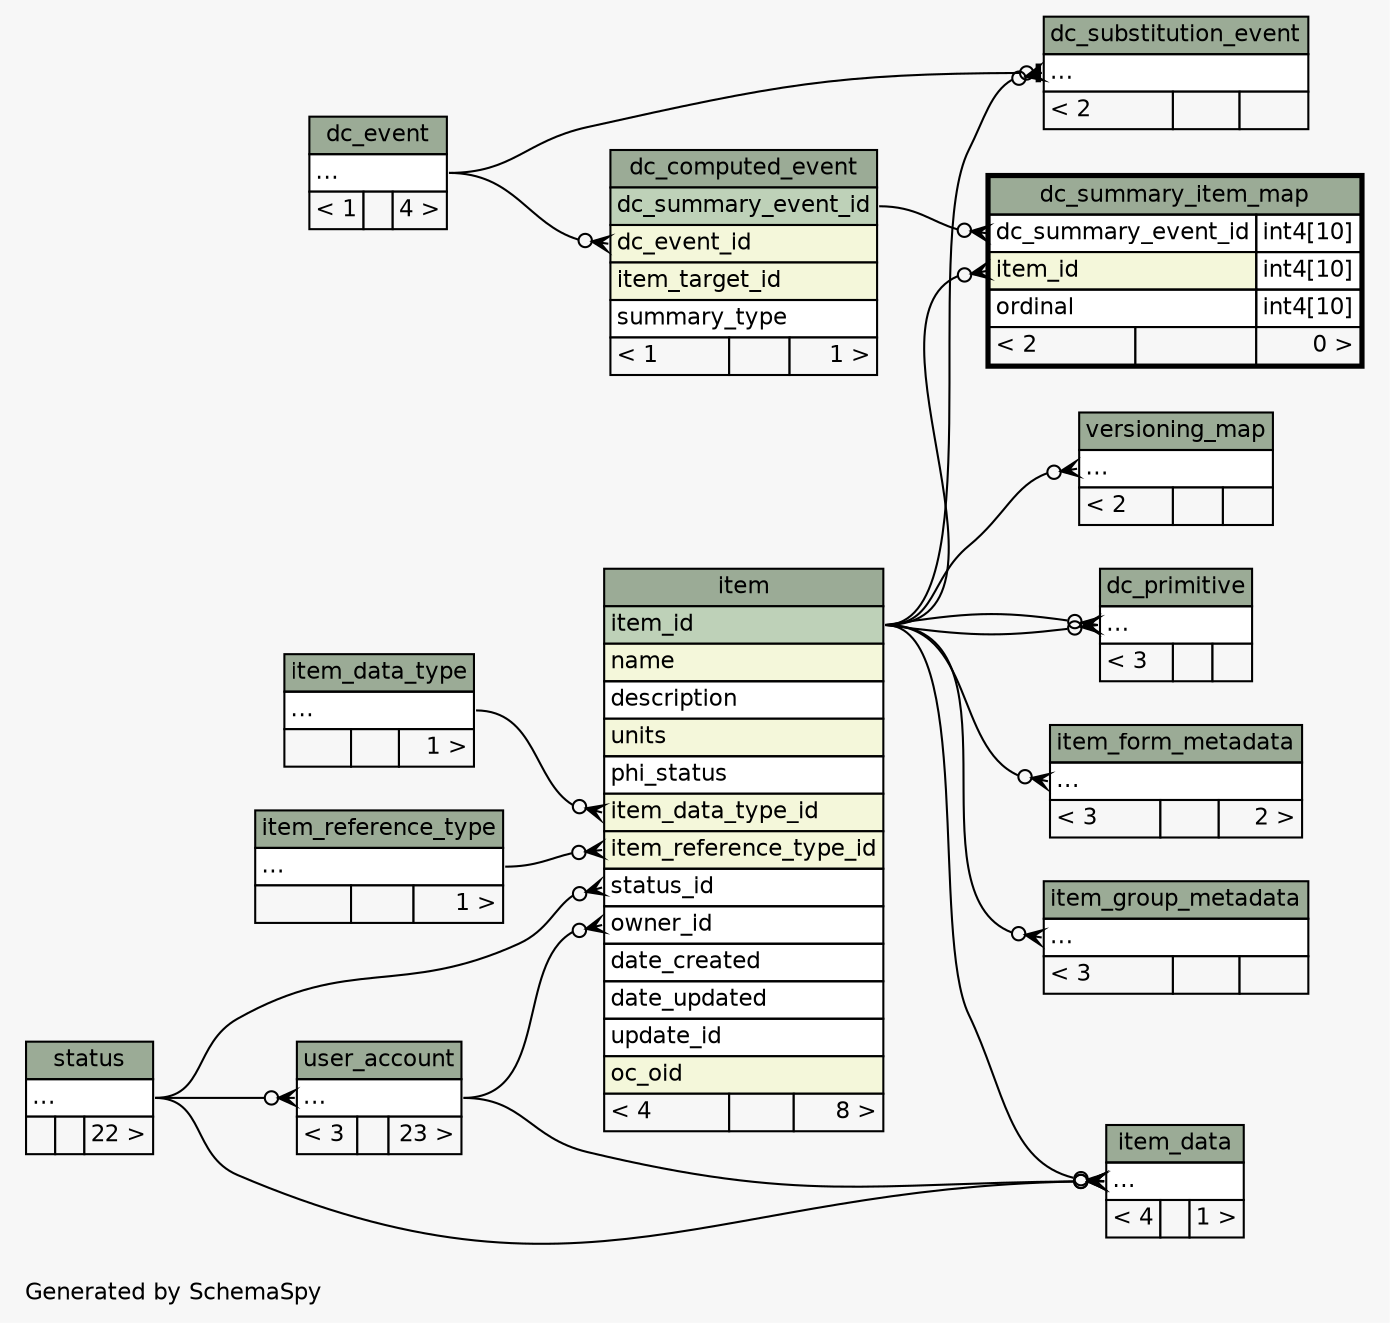 // dot 2.28.0 on Windows Vista 6.0
// SchemaSpy rev 590
digraph "twoDegreesRelationshipsDiagram" {
  graph [
    rankdir="RL"
    bgcolor="#f7f7f7"
    label="\nGenerated by SchemaSpy"
    labeljust="l"
    nodesep="0.18"
    ranksep="0.46"
    fontname="Helvetica"
    fontsize="11"
  ];
  node [
    fontname="Helvetica"
    fontsize="11"
    shape="plaintext"
  ];
  edge [
    arrowsize="0.8"
  ];
  "dc_computed_event":"dc_event_id":w -> "dc_event":"elipses":e [arrowhead=none dir=back arrowtail=crowodot];
  "dc_primitive":"elipses":w -> "item":"item_id":e [arrowhead=none dir=back arrowtail=crowodot];
  "dc_primitive":"elipses":w -> "item":"item_id":e [arrowhead=none dir=back arrowtail=crowodot];
  "dc_substitution_event":"elipses":w -> "dc_event":"elipses":e [arrowhead=none dir=back arrowtail=teeodot];
  "dc_substitution_event":"elipses":w -> "item":"item_id":e [arrowhead=none dir=back arrowtail=crowodot];
  "dc_summary_item_map":"dc_summary_event_id":w -> "dc_computed_event":"dc_summary_event_id":e [arrowhead=none dir=back arrowtail=crowodot];
  "dc_summary_item_map":"item_id":w -> "item":"item_id":e [arrowhead=none dir=back arrowtail=crowodot];
  "item":"item_data_type_id":w -> "item_data_type":"elipses":e [arrowhead=none dir=back arrowtail=crowodot];
  "item":"item_reference_type_id":w -> "item_reference_type":"elipses":e [arrowhead=none dir=back arrowtail=crowodot];
  "item":"owner_id":w -> "user_account":"elipses":e [arrowhead=none dir=back arrowtail=crowodot];
  "item":"status_id":w -> "status":"elipses":e [arrowhead=none dir=back arrowtail=crowodot];
  "item_data":"elipses":w -> "item":"item_id":e [arrowhead=none dir=back arrowtail=crowodot];
  "item_data":"elipses":w -> "user_account":"elipses":e [arrowhead=none dir=back arrowtail=crowodot];
  "item_data":"elipses":w -> "status":"elipses":e [arrowhead=none dir=back arrowtail=crowodot];
  "item_form_metadata":"elipses":w -> "item":"item_id":e [arrowhead=none dir=back arrowtail=crowodot];
  "item_group_metadata":"elipses":w -> "item":"item_id":e [arrowhead=none dir=back arrowtail=crowodot];
  "user_account":"elipses":w -> "status":"elipses":e [arrowhead=none dir=back arrowtail=crowodot];
  "versioning_map":"elipses":w -> "item":"item_id":e [arrowhead=none dir=back arrowtail=crowodot];
  "dc_computed_event" [
    label=<
    <TABLE BORDER="0" CELLBORDER="1" CELLSPACING="0" BGCOLOR="#ffffff">
      <TR><TD COLSPAN="3" BGCOLOR="#9bab96" ALIGN="CENTER">dc_computed_event</TD></TR>
      <TR><TD PORT="dc_summary_event_id" COLSPAN="3" BGCOLOR="#bed1b8" ALIGN="LEFT">dc_summary_event_id</TD></TR>
      <TR><TD PORT="dc_event_id" COLSPAN="3" BGCOLOR="#f4f7da" ALIGN="LEFT">dc_event_id</TD></TR>
      <TR><TD PORT="item_target_id" COLSPAN="3" BGCOLOR="#f4f7da" ALIGN="LEFT">item_target_id</TD></TR>
      <TR><TD PORT="summary_type" COLSPAN="3" ALIGN="LEFT">summary_type</TD></TR>
      <TR><TD ALIGN="LEFT" BGCOLOR="#f7f7f7">&lt; 1</TD><TD ALIGN="RIGHT" BGCOLOR="#f7f7f7">  </TD><TD ALIGN="RIGHT" BGCOLOR="#f7f7f7">1 &gt;</TD></TR>
    </TABLE>>
    URL="dc_computed_event.html"
    tooltip="dc_computed_event"
  ];
  "dc_event" [
    label=<
    <TABLE BORDER="0" CELLBORDER="1" CELLSPACING="0" BGCOLOR="#ffffff">
      <TR><TD COLSPAN="3" BGCOLOR="#9bab96" ALIGN="CENTER">dc_event</TD></TR>
      <TR><TD PORT="elipses" COLSPAN="3" ALIGN="LEFT">...</TD></TR>
      <TR><TD ALIGN="LEFT" BGCOLOR="#f7f7f7">&lt; 1</TD><TD ALIGN="RIGHT" BGCOLOR="#f7f7f7">  </TD><TD ALIGN="RIGHT" BGCOLOR="#f7f7f7">4 &gt;</TD></TR>
    </TABLE>>
    URL="dc_event.html"
    tooltip="dc_event"
  ];
  "dc_primitive" [
    label=<
    <TABLE BORDER="0" CELLBORDER="1" CELLSPACING="0" BGCOLOR="#ffffff">
      <TR><TD COLSPAN="3" BGCOLOR="#9bab96" ALIGN="CENTER">dc_primitive</TD></TR>
      <TR><TD PORT="elipses" COLSPAN="3" ALIGN="LEFT">...</TD></TR>
      <TR><TD ALIGN="LEFT" BGCOLOR="#f7f7f7">&lt; 3</TD><TD ALIGN="RIGHT" BGCOLOR="#f7f7f7">  </TD><TD ALIGN="RIGHT" BGCOLOR="#f7f7f7">  </TD></TR>
    </TABLE>>
    URL="dc_primitive.html"
    tooltip="dc_primitive"
  ];
  "dc_substitution_event" [
    label=<
    <TABLE BORDER="0" CELLBORDER="1" CELLSPACING="0" BGCOLOR="#ffffff">
      <TR><TD COLSPAN="3" BGCOLOR="#9bab96" ALIGN="CENTER">dc_substitution_event</TD></TR>
      <TR><TD PORT="elipses" COLSPAN="3" ALIGN="LEFT">...</TD></TR>
      <TR><TD ALIGN="LEFT" BGCOLOR="#f7f7f7">&lt; 2</TD><TD ALIGN="RIGHT" BGCOLOR="#f7f7f7">  </TD><TD ALIGN="RIGHT" BGCOLOR="#f7f7f7">  </TD></TR>
    </TABLE>>
    URL="dc_substitution_event.html"
    tooltip="dc_substitution_event"
  ];
  "dc_summary_item_map" [
    label=<
    <TABLE BORDER="2" CELLBORDER="1" CELLSPACING="0" BGCOLOR="#ffffff">
      <TR><TD COLSPAN="3" BGCOLOR="#9bab96" ALIGN="CENTER">dc_summary_item_map</TD></TR>
      <TR><TD PORT="dc_summary_event_id" COLSPAN="2" ALIGN="LEFT">dc_summary_event_id</TD><TD PORT="dc_summary_event_id.type" ALIGN="LEFT">int4[10]</TD></TR>
      <TR><TD PORT="item_id" COLSPAN="2" BGCOLOR="#f4f7da" ALIGN="LEFT">item_id</TD><TD PORT="item_id.type" ALIGN="LEFT">int4[10]</TD></TR>
      <TR><TD PORT="ordinal" COLSPAN="2" ALIGN="LEFT">ordinal</TD><TD PORT="ordinal.type" ALIGN="LEFT">int4[10]</TD></TR>
      <TR><TD ALIGN="LEFT" BGCOLOR="#f7f7f7">&lt; 2</TD><TD ALIGN="RIGHT" BGCOLOR="#f7f7f7">  </TD><TD ALIGN="RIGHT" BGCOLOR="#f7f7f7">0 &gt;</TD></TR>
    </TABLE>>
    URL="dc_summary_item_map.html"
    tooltip="dc_summary_item_map"
  ];
  "item" [
    label=<
    <TABLE BORDER="0" CELLBORDER="1" CELLSPACING="0" BGCOLOR="#ffffff">
      <TR><TD COLSPAN="3" BGCOLOR="#9bab96" ALIGN="CENTER">item</TD></TR>
      <TR><TD PORT="item_id" COLSPAN="3" BGCOLOR="#bed1b8" ALIGN="LEFT">item_id</TD></TR>
      <TR><TD PORT="name" COLSPAN="3" BGCOLOR="#f4f7da" ALIGN="LEFT">name</TD></TR>
      <TR><TD PORT="description" COLSPAN="3" ALIGN="LEFT">description</TD></TR>
      <TR><TD PORT="units" COLSPAN="3" BGCOLOR="#f4f7da" ALIGN="LEFT">units</TD></TR>
      <TR><TD PORT="phi_status" COLSPAN="3" ALIGN="LEFT">phi_status</TD></TR>
      <TR><TD PORT="item_data_type_id" COLSPAN="3" BGCOLOR="#f4f7da" ALIGN="LEFT">item_data_type_id</TD></TR>
      <TR><TD PORT="item_reference_type_id" COLSPAN="3" BGCOLOR="#f4f7da" ALIGN="LEFT">item_reference_type_id</TD></TR>
      <TR><TD PORT="status_id" COLSPAN="3" ALIGN="LEFT">status_id</TD></TR>
      <TR><TD PORT="owner_id" COLSPAN="3" ALIGN="LEFT">owner_id</TD></TR>
      <TR><TD PORT="date_created" COLSPAN="3" ALIGN="LEFT">date_created</TD></TR>
      <TR><TD PORT="date_updated" COLSPAN="3" ALIGN="LEFT">date_updated</TD></TR>
      <TR><TD PORT="update_id" COLSPAN="3" ALIGN="LEFT">update_id</TD></TR>
      <TR><TD PORT="oc_oid" COLSPAN="3" BGCOLOR="#f4f7da" ALIGN="LEFT">oc_oid</TD></TR>
      <TR><TD ALIGN="LEFT" BGCOLOR="#f7f7f7">&lt; 4</TD><TD ALIGN="RIGHT" BGCOLOR="#f7f7f7">  </TD><TD ALIGN="RIGHT" BGCOLOR="#f7f7f7">8 &gt;</TD></TR>
    </TABLE>>
    URL="item.html"
    tooltip="item"
  ];
  "item_data" [
    label=<
    <TABLE BORDER="0" CELLBORDER="1" CELLSPACING="0" BGCOLOR="#ffffff">
      <TR><TD COLSPAN="3" BGCOLOR="#9bab96" ALIGN="CENTER">item_data</TD></TR>
      <TR><TD PORT="elipses" COLSPAN="3" ALIGN="LEFT">...</TD></TR>
      <TR><TD ALIGN="LEFT" BGCOLOR="#f7f7f7">&lt; 4</TD><TD ALIGN="RIGHT" BGCOLOR="#f7f7f7">  </TD><TD ALIGN="RIGHT" BGCOLOR="#f7f7f7">1 &gt;</TD></TR>
    </TABLE>>
    URL="item_data.html"
    tooltip="item_data"
  ];
  "item_data_type" [
    label=<
    <TABLE BORDER="0" CELLBORDER="1" CELLSPACING="0" BGCOLOR="#ffffff">
      <TR><TD COLSPAN="3" BGCOLOR="#9bab96" ALIGN="CENTER">item_data_type</TD></TR>
      <TR><TD PORT="elipses" COLSPAN="3" ALIGN="LEFT">...</TD></TR>
      <TR><TD ALIGN="LEFT" BGCOLOR="#f7f7f7">  </TD><TD ALIGN="RIGHT" BGCOLOR="#f7f7f7">  </TD><TD ALIGN="RIGHT" BGCOLOR="#f7f7f7">1 &gt;</TD></TR>
    </TABLE>>
    URL="item_data_type.html"
    tooltip="item_data_type"
  ];
  "item_form_metadata" [
    label=<
    <TABLE BORDER="0" CELLBORDER="1" CELLSPACING="0" BGCOLOR="#ffffff">
      <TR><TD COLSPAN="3" BGCOLOR="#9bab96" ALIGN="CENTER">item_form_metadata</TD></TR>
      <TR><TD PORT="elipses" COLSPAN="3" ALIGN="LEFT">...</TD></TR>
      <TR><TD ALIGN="LEFT" BGCOLOR="#f7f7f7">&lt; 3</TD><TD ALIGN="RIGHT" BGCOLOR="#f7f7f7">  </TD><TD ALIGN="RIGHT" BGCOLOR="#f7f7f7">2 &gt;</TD></TR>
    </TABLE>>
    URL="item_form_metadata.html"
    tooltip="item_form_metadata"
  ];
  "item_group_metadata" [
    label=<
    <TABLE BORDER="0" CELLBORDER="1" CELLSPACING="0" BGCOLOR="#ffffff">
      <TR><TD COLSPAN="3" BGCOLOR="#9bab96" ALIGN="CENTER">item_group_metadata</TD></TR>
      <TR><TD PORT="elipses" COLSPAN="3" ALIGN="LEFT">...</TD></TR>
      <TR><TD ALIGN="LEFT" BGCOLOR="#f7f7f7">&lt; 3</TD><TD ALIGN="RIGHT" BGCOLOR="#f7f7f7">  </TD><TD ALIGN="RIGHT" BGCOLOR="#f7f7f7">  </TD></TR>
    </TABLE>>
    URL="item_group_metadata.html"
    tooltip="item_group_metadata"
  ];
  "item_reference_type" [
    label=<
    <TABLE BORDER="0" CELLBORDER="1" CELLSPACING="0" BGCOLOR="#ffffff">
      <TR><TD COLSPAN="3" BGCOLOR="#9bab96" ALIGN="CENTER">item_reference_type</TD></TR>
      <TR><TD PORT="elipses" COLSPAN="3" ALIGN="LEFT">...</TD></TR>
      <TR><TD ALIGN="LEFT" BGCOLOR="#f7f7f7">  </TD><TD ALIGN="RIGHT" BGCOLOR="#f7f7f7">  </TD><TD ALIGN="RIGHT" BGCOLOR="#f7f7f7">1 &gt;</TD></TR>
    </TABLE>>
    URL="item_reference_type.html"
    tooltip="item_reference_type"
  ];
  "status" [
    label=<
    <TABLE BORDER="0" CELLBORDER="1" CELLSPACING="0" BGCOLOR="#ffffff">
      <TR><TD COLSPAN="3" BGCOLOR="#9bab96" ALIGN="CENTER">status</TD></TR>
      <TR><TD PORT="elipses" COLSPAN="3" ALIGN="LEFT">...</TD></TR>
      <TR><TD ALIGN="LEFT" BGCOLOR="#f7f7f7">  </TD><TD ALIGN="RIGHT" BGCOLOR="#f7f7f7">  </TD><TD ALIGN="RIGHT" BGCOLOR="#f7f7f7">22 &gt;</TD></TR>
    </TABLE>>
    URL="status.html"
    tooltip="status"
  ];
  "user_account" [
    label=<
    <TABLE BORDER="0" CELLBORDER="1" CELLSPACING="0" BGCOLOR="#ffffff">
      <TR><TD COLSPAN="3" BGCOLOR="#9bab96" ALIGN="CENTER">user_account</TD></TR>
      <TR><TD PORT="elipses" COLSPAN="3" ALIGN="LEFT">...</TD></TR>
      <TR><TD ALIGN="LEFT" BGCOLOR="#f7f7f7">&lt; 3</TD><TD ALIGN="RIGHT" BGCOLOR="#f7f7f7">  </TD><TD ALIGN="RIGHT" BGCOLOR="#f7f7f7">23 &gt;</TD></TR>
    </TABLE>>
    URL="user_account.html"
    tooltip="user_account"
  ];
  "versioning_map" [
    label=<
    <TABLE BORDER="0" CELLBORDER="1" CELLSPACING="0" BGCOLOR="#ffffff">
      <TR><TD COLSPAN="3" BGCOLOR="#9bab96" ALIGN="CENTER">versioning_map</TD></TR>
      <TR><TD PORT="elipses" COLSPAN="3" ALIGN="LEFT">...</TD></TR>
      <TR><TD ALIGN="LEFT" BGCOLOR="#f7f7f7">&lt; 2</TD><TD ALIGN="RIGHT" BGCOLOR="#f7f7f7">  </TD><TD ALIGN="RIGHT" BGCOLOR="#f7f7f7">  </TD></TR>
    </TABLE>>
    URL="versioning_map.html"
    tooltip="versioning_map"
  ];
}
